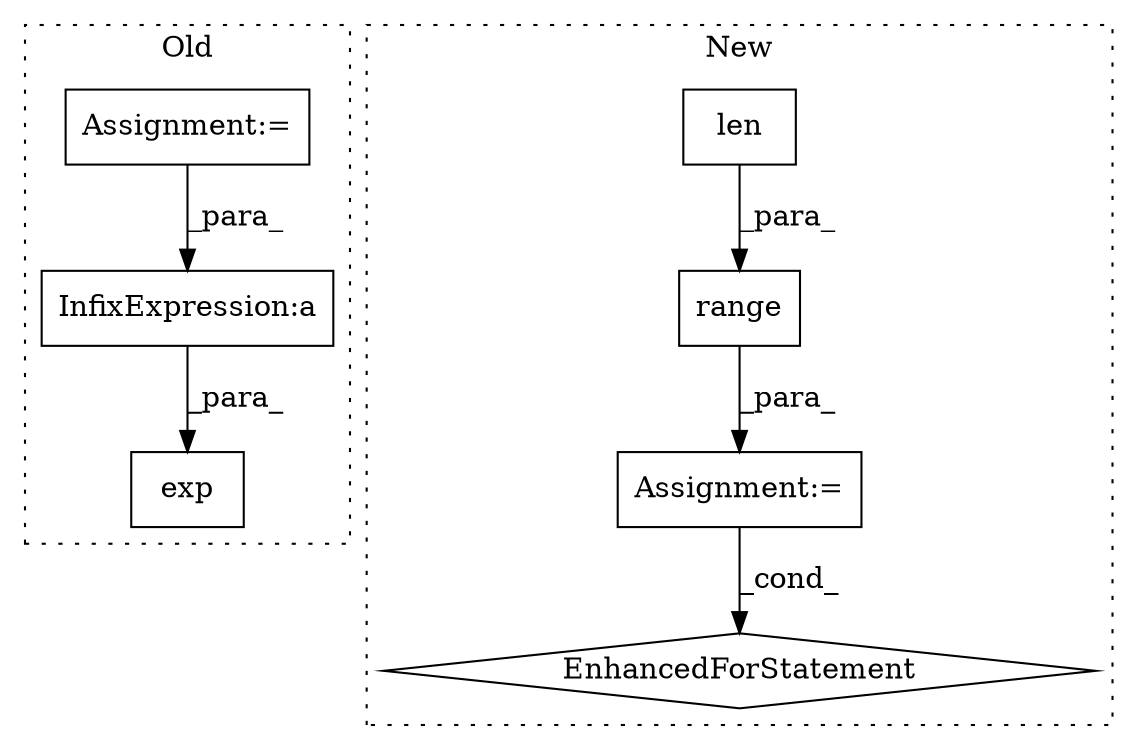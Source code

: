 digraph G {
subgraph cluster0 {
1 [label="exp" a="32" s="7116,7135" l="4,1" shape="box"];
4 [label="Assignment:=" a="7" s="7042" l="1" shape="box"];
7 [label="InfixExpression:a" a="27" s="7124" l="3" shape="box"];
label = "Old";
style="dotted";
}
subgraph cluster1 {
2 [label="len" a="32" s="6148,6156" l="4,1" shape="box"];
3 [label="Assignment:=" a="7" s="6081,6158" l="53,2" shape="box"];
5 [label="EnhancedForStatement" a="70" s="6081,6158" l="53,2" shape="diamond"];
6 [label="range" a="32" s="6142,6157" l="6,1" shape="box"];
label = "New";
style="dotted";
}
2 -> 6 [label="_para_"];
3 -> 5 [label="_cond_"];
4 -> 7 [label="_para_"];
6 -> 3 [label="_para_"];
7 -> 1 [label="_para_"];
}